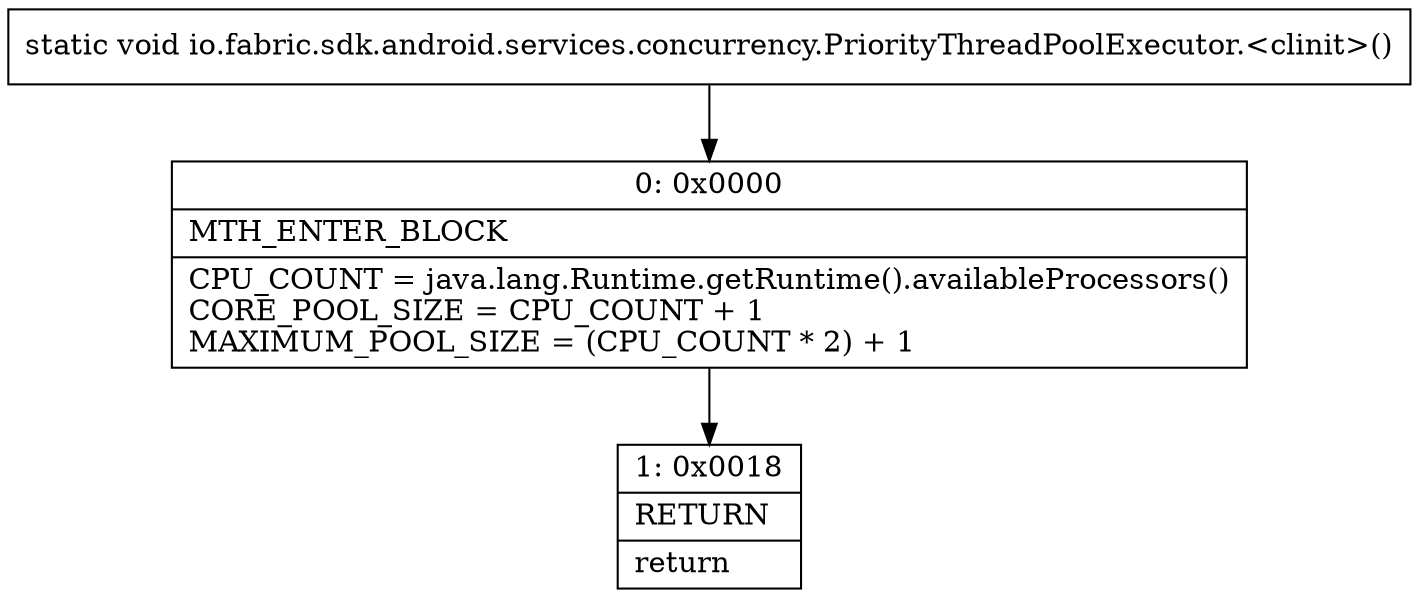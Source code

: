 digraph "CFG forio.fabric.sdk.android.services.concurrency.PriorityThreadPoolExecutor.\<clinit\>()V" {
Node_0 [shape=record,label="{0\:\ 0x0000|MTH_ENTER_BLOCK\l|CPU_COUNT = java.lang.Runtime.getRuntime().availableProcessors()\lCORE_POOL_SIZE = CPU_COUNT + 1\lMAXIMUM_POOL_SIZE = (CPU_COUNT * 2) + 1\l}"];
Node_1 [shape=record,label="{1\:\ 0x0018|RETURN\l|return\l}"];
MethodNode[shape=record,label="{static void io.fabric.sdk.android.services.concurrency.PriorityThreadPoolExecutor.\<clinit\>() }"];
MethodNode -> Node_0;
Node_0 -> Node_1;
}

